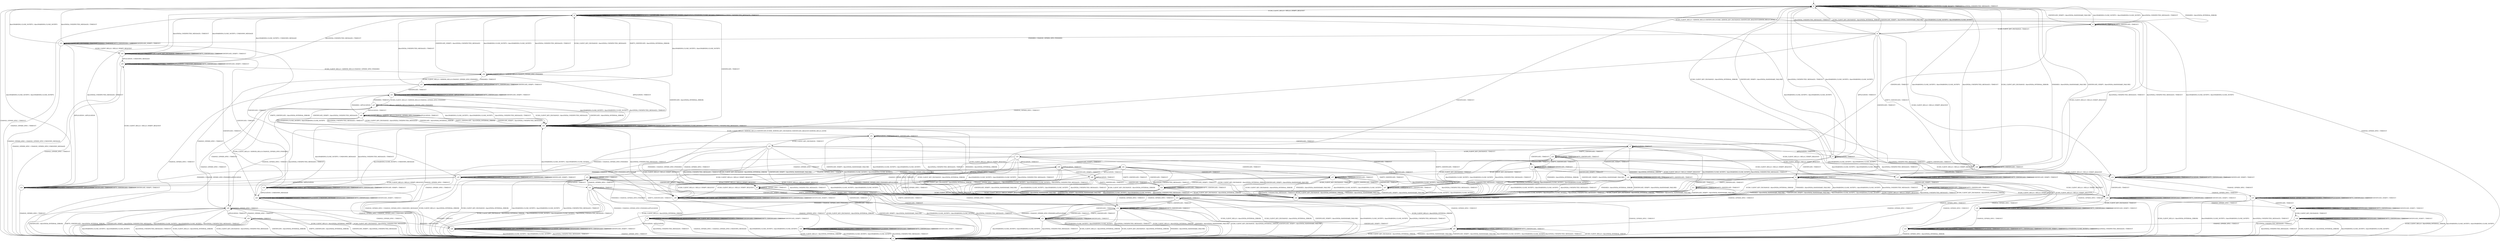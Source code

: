 digraph g {

	s0 [shape="circle" label="s0"];
	s1 [shape="circle" label="s1"];
	s2 [shape="circle" label="s2"];
	s3 [shape="circle" label="s3"];
	s4 [shape="circle" label="s4"];
	s5 [shape="circle" label="s5"];
	s6 [shape="circle" label="s6"];
	s7 [shape="circle" label="s7"];
	s8 [shape="circle" label="s8"];
	s9 [shape="circle" label="s9"];
	s10 [shape="circle" label="s10"];
	s11 [shape="circle" label="s11"];
	s12 [shape="circle" label="s12"];
	s13 [shape="circle" label="s13"];
	s14 [shape="circle" label="s14"];
	s15 [shape="circle" label="s15"];
	s16 [shape="circle" label="s16"];
	s17 [shape="circle" label="s17"];
	s18 [shape="circle" label="s18"];
	s19 [shape="circle" label="s19"];
	s20 [shape="circle" label="s20"];
	s21 [shape="circle" label="s21"];
	s22 [shape="circle" label="s22"];
	s23 [shape="circle" label="s23"];
	s24 [shape="circle" label="s24"];
	s25 [shape="circle" label="s25"];
	s26 [shape="circle" label="s26"];
	s27 [shape="circle" label="s27"];
	s28 [shape="circle" label="s28"];
	s29 [shape="circle" label="s29"];
	s30 [shape="circle" label="s30"];
	s31 [shape="circle" label="s31"];
	s32 [shape="circle" label="s32"];
	s33 [shape="circle" label="s33"];
	s34 [shape="circle" label="s34"];
	s35 [shape="circle" label="s35"];
	s36 [shape="circle" label="s36"];
	s37 [shape="circle" label="s37"];
	s38 [shape="circle" label="s38"];
	s39 [shape="circle" label="s39"];
	s40 [shape="circle" label="s40"];
	s41 [shape="circle" label="s41"];
	s42 [shape="circle" label="s42"];
	s43 [shape="circle" label="s43"];
	s44 [shape="circle" label="s44"];
	s45 [shape="circle" label="s45"];
	s46 [shape="circle" label="s46"];
	s47 [shape="circle" label="s47"];
	s48 [shape="circle" label="s48"];
	s49 [shape="circle" label="s49"];
	s50 [shape="circle" label="s50"];
	s51 [shape="circle" label="s51"];
	s52 [shape="circle" label="s52"];
	s53 [shape="circle" label="s53"];
	s54 [shape="circle" label="s54"];
	s55 [shape="circle" label="s55"];
	s56 [shape="circle" label="s56"];
	s57 [shape="circle" label="s57"];
	s0 -> s2 [label="ECDH_CLIENT_HELLO / HELLO_VERIFY_REQUEST"];
	s0 -> s0 [label="ECDH_CLIENT_KEY_EXCHANGE / TIMEOUT"];
	s0 -> s1 [label="CHANGE_CIPHER_SPEC / TIMEOUT"];
	s0 -> s0 [label="FINISHED / TIMEOUT"];
	s0 -> s0 [label="APPLICATION / TIMEOUT"];
	s0 -> s49 [label="CERTIFICATE / TIMEOUT"];
	s0 -> s0 [label="EMPTY_CERTIFICATE / TIMEOUT"];
	s0 -> s0 [label="CERTIFICATE_VERIFY / TIMEOUT"];
	s0 -> s0 [label="Alert(WARNING,CLOSE_NOTIFY) / TIMEOUT"];
	s0 -> s0 [label="Alert(FATAL,UNEXPECTED_MESSAGE) / TIMEOUT"];
	s1 -> s1 [label="ECDH_CLIENT_HELLO / TIMEOUT"];
	s1 -> s1 [label="ECDH_CLIENT_KEY_EXCHANGE / TIMEOUT"];
	s1 -> s1 [label="CHANGE_CIPHER_SPEC / TIMEOUT"];
	s1 -> s1 [label="FINISHED / TIMEOUT"];
	s1 -> s1 [label="APPLICATION / TIMEOUT"];
	s1 -> s1 [label="CERTIFICATE / TIMEOUT"];
	s1 -> s1 [label="EMPTY_CERTIFICATE / TIMEOUT"];
	s1 -> s1 [label="CERTIFICATE_VERIFY / TIMEOUT"];
	s1 -> s1 [label="Alert(WARNING,CLOSE_NOTIFY) / TIMEOUT"];
	s1 -> s1 [label="Alert(FATAL,UNEXPECTED_MESSAGE) / TIMEOUT"];
	s2 -> s3 [label="ECDH_CLIENT_HELLO / SERVER_HELLO,CERTIFICATE,ECDHE_SERVER_KEY_EXCHANGE,CERTIFICATE_REQUEST,SERVER_HELLO_DONE"];
	s2 -> s2 [label="ECDH_CLIENT_KEY_EXCHANGE / TIMEOUT"];
	s2 -> s1 [label="CHANGE_CIPHER_SPEC / TIMEOUT"];
	s2 -> s2 [label="FINISHED / TIMEOUT"];
	s2 -> s2 [label="APPLICATION / TIMEOUT"];
	s2 -> s50 [label="CERTIFICATE / TIMEOUT"];
	s2 -> s2 [label="EMPTY_CERTIFICATE / TIMEOUT"];
	s2 -> s2 [label="CERTIFICATE_VERIFY / TIMEOUT"];
	s2 -> s2 [label="Alert(WARNING,CLOSE_NOTIFY) / TIMEOUT"];
	s2 -> s2 [label="Alert(FATAL,UNEXPECTED_MESSAGE) / TIMEOUT"];
	s3 -> s17 [label="ECDH_CLIENT_HELLO / HELLO_VERIFY_REQUEST"];
	s3 -> s4 [label="ECDH_CLIENT_KEY_EXCHANGE / TIMEOUT"];
	s3 -> s1 [label="CHANGE_CIPHER_SPEC / TIMEOUT"];
	s3 -> s0 [label="FINISHED / Alert(FATAL,INTERNAL_ERROR)"];
	s3 -> s3 [label="APPLICATION / TIMEOUT"];
	s3 -> s9 [label="CERTIFICATE / TIMEOUT"];
	s3 -> s3 [label="EMPTY_CERTIFICATE / TIMEOUT"];
	s3 -> s0 [label="CERTIFICATE_VERIFY / Alert(FATAL,HANDSHAKE_FAILURE)"];
	s3 -> s0 [label="Alert(WARNING,CLOSE_NOTIFY) / Alert(WARNING,CLOSE_NOTIFY)"];
	s3 -> s0 [label="Alert(FATAL,UNEXPECTED_MESSAGE) / TIMEOUT"];
	s4 -> s14 [label="ECDH_CLIENT_HELLO / HELLO_VERIFY_REQUEST"];
	s4 -> s0 [label="ECDH_CLIENT_KEY_EXCHANGE / Alert(FATAL,INTERNAL_ERROR)"];
	s4 -> s6 [label="CHANGE_CIPHER_SPEC / TIMEOUT"];
	s4 -> s53 [label="FINISHED / CHANGE_CIPHER_SPEC,FINISHED"];
	s4 -> s7 [label="APPLICATION / TIMEOUT"];
	s4 -> s5 [label="CERTIFICATE / TIMEOUT"];
	s4 -> s40 [label="EMPTY_CERTIFICATE / TIMEOUT"];
	s4 -> s0 [label="CERTIFICATE_VERIFY / Alert(FATAL,HANDSHAKE_FAILURE)"];
	s4 -> s0 [label="Alert(WARNING,CLOSE_NOTIFY) / Alert(WARNING,CLOSE_NOTIFY)"];
	s4 -> s0 [label="Alert(FATAL,UNEXPECTED_MESSAGE) / TIMEOUT"];
	s5 -> s34 [label="ECDH_CLIENT_HELLO / HELLO_VERIFY_REQUEST"];
	s5 -> s49 [label="ECDH_CLIENT_KEY_EXCHANGE / Alert(FATAL,INTERNAL_ERROR)"];
	s5 -> s21 [label="CHANGE_CIPHER_SPEC / TIMEOUT"];
	s5 -> s49 [label="FINISHED / Alert(FATAL,HANDSHAKE_FAILURE)"];
	s5 -> s5 [label="APPLICATION / TIMEOUT"];
	s5 -> s5 [label="CERTIFICATE / TIMEOUT"];
	s5 -> s11 [label="EMPTY_CERTIFICATE / TIMEOUT"];
	s5 -> s42 [label="CERTIFICATE_VERIFY / TIMEOUT"];
	s5 -> s49 [label="Alert(WARNING,CLOSE_NOTIFY) / Alert(WARNING,CLOSE_NOTIFY)"];
	s5 -> s49 [label="Alert(FATAL,UNEXPECTED_MESSAGE) / TIMEOUT"];
	s6 -> s1 [label="ECDH_CLIENT_HELLO / Alert(FATAL,INTERNAL_ERROR)"];
	s6 -> s1 [label="ECDH_CLIENT_KEY_EXCHANGE / Alert(FATAL,INTERNAL_ERROR)"];
	s6 -> s6 [label="CHANGE_CIPHER_SPEC / TIMEOUT"];
	s6 -> s8 [label="FINISHED / CHANGE_CIPHER_SPEC,FINISHED"];
	s6 -> s13 [label="APPLICATION / TIMEOUT"];
	s6 -> s21 [label="CERTIFICATE / TIMEOUT"];
	s6 -> s12 [label="EMPTY_CERTIFICATE / TIMEOUT"];
	s6 -> s1 [label="CERTIFICATE_VERIFY / Alert(FATAL,HANDSHAKE_FAILURE)"];
	s6 -> s1 [label="Alert(WARNING,CLOSE_NOTIFY) / Alert(WARNING,CLOSE_NOTIFY)"];
	s6 -> s1 [label="Alert(FATAL,UNEXPECTED_MESSAGE) / TIMEOUT"];
	s7 -> s14 [label="ECDH_CLIENT_HELLO / HELLO_VERIFY_REQUEST"];
	s7 -> s0 [label="ECDH_CLIENT_KEY_EXCHANGE / Alert(FATAL,INTERNAL_ERROR)"];
	s7 -> s6 [label="CHANGE_CIPHER_SPEC / TIMEOUT"];
	s7 -> s24 [label="FINISHED / CHANGE_CIPHER_SPEC,FINISHED,APPLICATION"];
	s7 -> s7 [label="APPLICATION / TIMEOUT"];
	s7 -> s5 [label="CERTIFICATE / TIMEOUT"];
	s7 -> s40 [label="EMPTY_CERTIFICATE / TIMEOUT"];
	s7 -> s0 [label="CERTIFICATE_VERIFY / Alert(FATAL,HANDSHAKE_FAILURE)"];
	s7 -> s0 [label="Alert(WARNING,CLOSE_NOTIFY) / Alert(WARNING,CLOSE_NOTIFY)"];
	s7 -> s0 [label="Alert(FATAL,UNEXPECTED_MESSAGE) / TIMEOUT"];
	s8 -> s8 [label="ECDH_CLIENT_HELLO / Alert(WARNING,NO_RENEGOTIATION)"];
	s8 -> s8 [label="ECDH_CLIENT_KEY_EXCHANGE / TIMEOUT"];
	s8 -> s1 [label="CHANGE_CIPHER_SPEC / CHANGE_CIPHER_SPEC,UNKNOWN_MESSAGE"];
	s8 -> s8 [label="FINISHED / TIMEOUT"];
	s8 -> s26 [label="APPLICATION / APPLICATION"];
	s8 -> s8 [label="CERTIFICATE / TIMEOUT"];
	s8 -> s8 [label="EMPTY_CERTIFICATE / TIMEOUT"];
	s8 -> s8 [label="CERTIFICATE_VERIFY / TIMEOUT"];
	s8 -> s1 [label="Alert(WARNING,CLOSE_NOTIFY) / Alert(WARNING,CLOSE_NOTIFY)"];
	s8 -> s1 [label="Alert(FATAL,UNEXPECTED_MESSAGE) / TIMEOUT"];
	s9 -> s17 [label="ECDH_CLIENT_HELLO / HELLO_VERIFY_REQUEST"];
	s9 -> s10 [label="ECDH_CLIENT_KEY_EXCHANGE / TIMEOUT"];
	s9 -> s1 [label="CHANGE_CIPHER_SPEC / TIMEOUT"];
	s9 -> s49 [label="FINISHED / Alert(FATAL,INTERNAL_ERROR)"];
	s9 -> s9 [label="APPLICATION / TIMEOUT"];
	s9 -> s33 [label="CERTIFICATE / TIMEOUT"];
	s9 -> s25 [label="EMPTY_CERTIFICATE / TIMEOUT"];
	s9 -> s16 [label="CERTIFICATE_VERIFY / TIMEOUT"];
	s9 -> s49 [label="Alert(WARNING,CLOSE_NOTIFY) / Alert(WARNING,CLOSE_NOTIFY)"];
	s9 -> s49 [label="Alert(FATAL,UNEXPECTED_MESSAGE) / TIMEOUT"];
	s10 -> s38 [label="ECDH_CLIENT_HELLO / HELLO_VERIFY_REQUEST"];
	s10 -> s49 [label="ECDH_CLIENT_KEY_EXCHANGE / Alert(FATAL,INTERNAL_ERROR)"];
	s10 -> s23 [label="CHANGE_CIPHER_SPEC / TIMEOUT"];
	s10 -> s18 [label="FINISHED / CHANGE_CIPHER_SPEC,FINISHED"];
	s10 -> s39 [label="APPLICATION / TIMEOUT"];
	s10 -> s37 [label="CERTIFICATE / TIMEOUT"];
	s10 -> s47 [label="EMPTY_CERTIFICATE / TIMEOUT"];
	s10 -> s32 [label="CERTIFICATE_VERIFY / TIMEOUT"];
	s10 -> s49 [label="Alert(WARNING,CLOSE_NOTIFY) / Alert(WARNING,CLOSE_NOTIFY)"];
	s10 -> s49 [label="Alert(FATAL,UNEXPECTED_MESSAGE) / TIMEOUT"];
	s11 -> s34 [label="ECDH_CLIENT_HELLO / HELLO_VERIFY_REQUEST"];
	s11 -> s49 [label="ECDH_CLIENT_KEY_EXCHANGE / Alert(FATAL,INTERNAL_ERROR)"];
	s11 -> s12 [label="CHANGE_CIPHER_SPEC / TIMEOUT"];
	s11 -> s49 [label="FINISHED / Alert(FATAL,HANDSHAKE_FAILURE)"];
	s11 -> s11 [label="APPLICATION / TIMEOUT"];
	s11 -> s5 [label="CERTIFICATE / TIMEOUT"];
	s11 -> s11 [label="EMPTY_CERTIFICATE / TIMEOUT"];
	s11 -> s49 [label="CERTIFICATE_VERIFY / Alert(FATAL,HANDSHAKE_FAILURE)"];
	s11 -> s49 [label="Alert(WARNING,CLOSE_NOTIFY) / Alert(WARNING,CLOSE_NOTIFY)"];
	s11 -> s49 [label="Alert(FATAL,UNEXPECTED_MESSAGE) / TIMEOUT"];
	s12 -> s1 [label="ECDH_CLIENT_HELLO / Alert(FATAL,INTERNAL_ERROR)"];
	s12 -> s1 [label="ECDH_CLIENT_KEY_EXCHANGE / Alert(FATAL,INTERNAL_ERROR)"];
	s12 -> s12 [label="CHANGE_CIPHER_SPEC / TIMEOUT"];
	s12 -> s1 [label="FINISHED / Alert(FATAL,HANDSHAKE_FAILURE)"];
	s12 -> s12 [label="APPLICATION / TIMEOUT"];
	s12 -> s21 [label="CERTIFICATE / TIMEOUT"];
	s12 -> s12 [label="EMPTY_CERTIFICATE / TIMEOUT"];
	s12 -> s1 [label="CERTIFICATE_VERIFY / Alert(FATAL,HANDSHAKE_FAILURE)"];
	s12 -> s1 [label="Alert(WARNING,CLOSE_NOTIFY) / Alert(WARNING,CLOSE_NOTIFY)"];
	s12 -> s1 [label="Alert(FATAL,UNEXPECTED_MESSAGE) / TIMEOUT"];
	s13 -> s1 [label="ECDH_CLIENT_HELLO / Alert(FATAL,INTERNAL_ERROR)"];
	s13 -> s1 [label="ECDH_CLIENT_KEY_EXCHANGE / Alert(FATAL,INTERNAL_ERROR)"];
	s13 -> s6 [label="CHANGE_CIPHER_SPEC / TIMEOUT"];
	s13 -> s26 [label="FINISHED / CHANGE_CIPHER_SPEC,FINISHED,APPLICATION"];
	s13 -> s13 [label="APPLICATION / TIMEOUT"];
	s13 -> s21 [label="CERTIFICATE / TIMEOUT"];
	s13 -> s12 [label="EMPTY_CERTIFICATE / TIMEOUT"];
	s13 -> s1 [label="CERTIFICATE_VERIFY / Alert(FATAL,HANDSHAKE_FAILURE)"];
	s13 -> s1 [label="Alert(WARNING,CLOSE_NOTIFY) / Alert(WARNING,CLOSE_NOTIFY)"];
	s13 -> s1 [label="Alert(FATAL,UNEXPECTED_MESSAGE) / TIMEOUT"];
	s14 -> s14 [label="ECDH_CLIENT_HELLO / TIMEOUT"];
	s14 -> s14 [label="ECDH_CLIENT_KEY_EXCHANGE / TIMEOUT"];
	s14 -> s15 [label="CHANGE_CIPHER_SPEC / TIMEOUT"];
	s14 -> s14 [label="FINISHED / TIMEOUT"];
	s14 -> s14 [label="APPLICATION / TIMEOUT"];
	s14 -> s34 [label="CERTIFICATE / TIMEOUT"];
	s14 -> s14 [label="EMPTY_CERTIFICATE / TIMEOUT"];
	s14 -> s14 [label="CERTIFICATE_VERIFY / TIMEOUT"];
	s14 -> s2 [label="Alert(WARNING,CLOSE_NOTIFY) / Alert(WARNING,CLOSE_NOTIFY)"];
	s14 -> s2 [label="Alert(FATAL,UNEXPECTED_MESSAGE) / TIMEOUT"];
	s15 -> s1 [label="ECDH_CLIENT_HELLO / Alert(FATAL,INTERNAL_ERROR)"];
	s15 -> s15 [label="ECDH_CLIENT_KEY_EXCHANGE / TIMEOUT"];
	s15 -> s15 [label="CHANGE_CIPHER_SPEC / TIMEOUT"];
	s15 -> s15 [label="FINISHED / TIMEOUT"];
	s15 -> s15 [label="APPLICATION / TIMEOUT"];
	s15 -> s35 [label="CERTIFICATE / TIMEOUT"];
	s15 -> s15 [label="EMPTY_CERTIFICATE / TIMEOUT"];
	s15 -> s15 [label="CERTIFICATE_VERIFY / TIMEOUT"];
	s15 -> s1 [label="Alert(WARNING,CLOSE_NOTIFY) / Alert(WARNING,CLOSE_NOTIFY)"];
	s15 -> s1 [label="Alert(FATAL,UNEXPECTED_MESSAGE) / TIMEOUT"];
	s16 -> s30 [label="ECDH_CLIENT_HELLO / HELLO_VERIFY_REQUEST"];
	s16 -> s43 [label="ECDH_CLIENT_KEY_EXCHANGE / TIMEOUT"];
	s16 -> s22 [label="CHANGE_CIPHER_SPEC / TIMEOUT"];
	s16 -> s49 [label="FINISHED / Alert(FATAL,INTERNAL_ERROR)"];
	s16 -> s16 [label="APPLICATION / TIMEOUT"];
	s16 -> s16 [label="CERTIFICATE / TIMEOUT"];
	s16 -> s16 [label="EMPTY_CERTIFICATE / TIMEOUT"];
	s16 -> s49 [label="CERTIFICATE_VERIFY / Alert(FATAL,HANDSHAKE_FAILURE)"];
	s16 -> s49 [label="Alert(WARNING,CLOSE_NOTIFY) / Alert(WARNING,CLOSE_NOTIFY)"];
	s16 -> s49 [label="Alert(FATAL,UNEXPECTED_MESSAGE) / TIMEOUT"];
	s17 -> s17 [label="ECDH_CLIENT_HELLO / TIMEOUT"];
	s17 -> s17 [label="ECDH_CLIENT_KEY_EXCHANGE / TIMEOUT"];
	s17 -> s1 [label="CHANGE_CIPHER_SPEC / TIMEOUT"];
	s17 -> s17 [label="FINISHED / TIMEOUT"];
	s17 -> s17 [label="APPLICATION / TIMEOUT"];
	s17 -> s17 [label="CERTIFICATE / TIMEOUT"];
	s17 -> s17 [label="EMPTY_CERTIFICATE / TIMEOUT"];
	s17 -> s17 [label="CERTIFICATE_VERIFY / TIMEOUT"];
	s17 -> s2 [label="Alert(WARNING,CLOSE_NOTIFY) / Alert(WARNING,CLOSE_NOTIFY)"];
	s17 -> s2 [label="Alert(FATAL,UNEXPECTED_MESSAGE) / TIMEOUT"];
	s18 -> s19 [label="ECDH_CLIENT_HELLO / HELLO_VERIFY_REQUEST"];
	s18 -> s18 [label="ECDH_CLIENT_KEY_EXCHANGE / TIMEOUT"];
	s18 -> s1 [label="CHANGE_CIPHER_SPEC / CHANGE_CIPHER_SPEC,UNKNOWN_MESSAGE"];
	s18 -> s18 [label="FINISHED / TIMEOUT"];
	s18 -> s24 [label="APPLICATION / APPLICATION"];
	s18 -> s18 [label="CERTIFICATE / TIMEOUT"];
	s18 -> s18 [label="EMPTY_CERTIFICATE / TIMEOUT"];
	s18 -> s18 [label="CERTIFICATE_VERIFY / TIMEOUT"];
	s18 -> s49 [label="Alert(WARNING,CLOSE_NOTIFY) / Alert(WARNING,CLOSE_NOTIFY)"];
	s18 -> s49 [label="Alert(FATAL,UNEXPECTED_MESSAGE) / TIMEOUT"];
	s19 -> s19 [label="ECDH_CLIENT_HELLO / TIMEOUT"];
	s19 -> s19 [label="ECDH_CLIENT_KEY_EXCHANGE / TIMEOUT"];
	s19 -> s1 [label="CHANGE_CIPHER_SPEC / CHANGE_CIPHER_SPEC,UNKNOWN_MESSAGE"];
	s19 -> s19 [label="FINISHED / TIMEOUT"];
	s19 -> s20 [label="APPLICATION / UNKNOWN_MESSAGE"];
	s19 -> s19 [label="CERTIFICATE / TIMEOUT"];
	s19 -> s19 [label="EMPTY_CERTIFICATE / TIMEOUT"];
	s19 -> s19 [label="CERTIFICATE_VERIFY / TIMEOUT"];
	s19 -> s50 [label="Alert(WARNING,CLOSE_NOTIFY) / UNKNOWN_MESSAGE"];
	s19 -> s50 [label="Alert(FATAL,UNEXPECTED_MESSAGE) / TIMEOUT"];
	s20 -> s27 [label="ECDH_CLIENT_HELLO / SERVER_HELLO,CHANGE_CIPHER_SPEC,FINISHED"];
	s20 -> s20 [label="ECDH_CLIENT_KEY_EXCHANGE / TIMEOUT"];
	s20 -> s1 [label="CHANGE_CIPHER_SPEC / TIMEOUT"];
	s20 -> s20 [label="FINISHED / TIMEOUT"];
	s20 -> s20 [label="APPLICATION / UNKNOWN_MESSAGE"];
	s20 -> s20 [label="CERTIFICATE / TIMEOUT"];
	s20 -> s20 [label="EMPTY_CERTIFICATE / TIMEOUT"];
	s20 -> s20 [label="CERTIFICATE_VERIFY / TIMEOUT"];
	s20 -> s50 [label="Alert(WARNING,CLOSE_NOTIFY) / UNKNOWN_MESSAGE"];
	s20 -> s50 [label="Alert(FATAL,UNEXPECTED_MESSAGE) / TIMEOUT"];
	s21 -> s1 [label="ECDH_CLIENT_HELLO / Alert(FATAL,INTERNAL_ERROR)"];
	s21 -> s1 [label="ECDH_CLIENT_KEY_EXCHANGE / Alert(FATAL,INTERNAL_ERROR)"];
	s21 -> s21 [label="CHANGE_CIPHER_SPEC / TIMEOUT"];
	s21 -> s1 [label="FINISHED / Alert(FATAL,HANDSHAKE_FAILURE)"];
	s21 -> s21 [label="APPLICATION / TIMEOUT"];
	s21 -> s21 [label="CERTIFICATE / TIMEOUT"];
	s21 -> s12 [label="EMPTY_CERTIFICATE / TIMEOUT"];
	s21 -> s45 [label="CERTIFICATE_VERIFY / TIMEOUT"];
	s21 -> s1 [label="Alert(WARNING,CLOSE_NOTIFY) / Alert(WARNING,CLOSE_NOTIFY)"];
	s21 -> s1 [label="Alert(FATAL,UNEXPECTED_MESSAGE) / TIMEOUT"];
	s22 -> s22 [label="ECDH_CLIENT_HELLO / TIMEOUT"];
	s22 -> s22 [label="ECDH_CLIENT_KEY_EXCHANGE / TIMEOUT"];
	s22 -> s1 [label="CHANGE_CIPHER_SPEC / Alert(FATAL,INTERNAL_ERROR)"];
	s22 -> s22 [label="FINISHED / TIMEOUT"];
	s22 -> s22 [label="APPLICATION / TIMEOUT"];
	s22 -> s22 [label="CERTIFICATE / TIMEOUT"];
	s22 -> s22 [label="EMPTY_CERTIFICATE / TIMEOUT"];
	s22 -> s22 [label="CERTIFICATE_VERIFY / TIMEOUT"];
	s22 -> s22 [label="Alert(WARNING,CLOSE_NOTIFY) / TIMEOUT"];
	s22 -> s22 [label="Alert(FATAL,UNEXPECTED_MESSAGE) / TIMEOUT"];
	s23 -> s1 [label="ECDH_CLIENT_HELLO / Alert(FATAL,INTERNAL_ERROR)"];
	s23 -> s1 [label="ECDH_CLIENT_KEY_EXCHANGE / Alert(FATAL,INTERNAL_ERROR)"];
	s23 -> s23 [label="CHANGE_CIPHER_SPEC / TIMEOUT"];
	s23 -> s8 [label="FINISHED / CHANGE_CIPHER_SPEC,FINISHED"];
	s23 -> s31 [label="APPLICATION / TIMEOUT"];
	s23 -> s21 [label="CERTIFICATE / TIMEOUT"];
	s23 -> s12 [label="EMPTY_CERTIFICATE / TIMEOUT"];
	s23 -> s6 [label="CERTIFICATE_VERIFY / TIMEOUT"];
	s23 -> s1 [label="Alert(WARNING,CLOSE_NOTIFY) / Alert(WARNING,CLOSE_NOTIFY)"];
	s23 -> s1 [label="Alert(FATAL,UNEXPECTED_MESSAGE) / TIMEOUT"];
	s24 -> s55 [label="ECDH_CLIENT_HELLO / HELLO_VERIFY_REQUEST"];
	s24 -> s24 [label="ECDH_CLIENT_KEY_EXCHANGE / TIMEOUT"];
	s24 -> s1 [label="CHANGE_CIPHER_SPEC / TIMEOUT"];
	s24 -> s24 [label="FINISHED / TIMEOUT"];
	s24 -> s24 [label="APPLICATION / APPLICATION"];
	s24 -> s24 [label="CERTIFICATE / TIMEOUT"];
	s24 -> s24 [label="EMPTY_CERTIFICATE / TIMEOUT"];
	s24 -> s24 [label="CERTIFICATE_VERIFY / TIMEOUT"];
	s24 -> s0 [label="Alert(WARNING,CLOSE_NOTIFY) / Alert(WARNING,CLOSE_NOTIFY)"];
	s24 -> s0 [label="Alert(FATAL,UNEXPECTED_MESSAGE) / TIMEOUT"];
	s25 -> s17 [label="ECDH_CLIENT_HELLO / HELLO_VERIFY_REQUEST"];
	s25 -> s47 [label="ECDH_CLIENT_KEY_EXCHANGE / TIMEOUT"];
	s25 -> s1 [label="CHANGE_CIPHER_SPEC / TIMEOUT"];
	s25 -> s49 [label="FINISHED / Alert(FATAL,INTERNAL_ERROR)"];
	s25 -> s25 [label="APPLICATION / TIMEOUT"];
	s25 -> s33 [label="CERTIFICATE / TIMEOUT"];
	s25 -> s25 [label="EMPTY_CERTIFICATE / TIMEOUT"];
	s25 -> s49 [label="CERTIFICATE_VERIFY / Alert(FATAL,HANDSHAKE_FAILURE)"];
	s25 -> s49 [label="Alert(WARNING,CLOSE_NOTIFY) / Alert(WARNING,CLOSE_NOTIFY)"];
	s25 -> s49 [label="Alert(FATAL,UNEXPECTED_MESSAGE) / TIMEOUT"];
	s26 -> s26 [label="ECDH_CLIENT_HELLO / Alert(WARNING,NO_RENEGOTIATION)"];
	s26 -> s26 [label="ECDH_CLIENT_KEY_EXCHANGE / TIMEOUT"];
	s26 -> s1 [label="CHANGE_CIPHER_SPEC / TIMEOUT"];
	s26 -> s26 [label="FINISHED / TIMEOUT"];
	s26 -> s26 [label="APPLICATION / APPLICATION"];
	s26 -> s26 [label="CERTIFICATE / TIMEOUT"];
	s26 -> s26 [label="EMPTY_CERTIFICATE / TIMEOUT"];
	s26 -> s26 [label="CERTIFICATE_VERIFY / TIMEOUT"];
	s26 -> s1 [label="Alert(WARNING,CLOSE_NOTIFY) / Alert(WARNING,CLOSE_NOTIFY)"];
	s26 -> s1 [label="Alert(FATAL,UNEXPECTED_MESSAGE) / TIMEOUT"];
	s27 -> s27 [label="ECDH_CLIENT_HELLO / SERVER_HELLO,CHANGE_CIPHER_SPEC,FINISHED"];
	s27 -> s50 [label="ECDH_CLIENT_KEY_EXCHANGE / Alert(FATAL,UNEXPECTED_MESSAGE)"];
	s27 -> s28 [label="CHANGE_CIPHER_SPEC / TIMEOUT"];
	s27 -> s41 [label="FINISHED / TIMEOUT"];
	s27 -> s46 [label="APPLICATION / TIMEOUT"];
	s27 -> s50 [label="CERTIFICATE / Alert(FATAL,INTERNAL_ERROR)"];
	s27 -> s50 [label="EMPTY_CERTIFICATE / Alert(FATAL,INTERNAL_ERROR)"];
	s27 -> s50 [label="CERTIFICATE_VERIFY / Alert(FATAL,UNEXPECTED_MESSAGE)"];
	s27 -> s50 [label="Alert(WARNING,CLOSE_NOTIFY) / Alert(WARNING,CLOSE_NOTIFY)"];
	s27 -> s50 [label="Alert(FATAL,UNEXPECTED_MESSAGE) / TIMEOUT"];
	s28 -> s1 [label="ECDH_CLIENT_HELLO / Alert(FATAL,INTERNAL_ERROR)"];
	s28 -> s1 [label="ECDH_CLIENT_KEY_EXCHANGE / Alert(FATAL,UNEXPECTED_MESSAGE)"];
	s28 -> s28 [label="CHANGE_CIPHER_SPEC / TIMEOUT"];
	s28 -> s26 [label="FINISHED / TIMEOUT"];
	s28 -> s29 [label="APPLICATION / TIMEOUT"];
	s28 -> s1 [label="CERTIFICATE / Alert(FATAL,INTERNAL_ERROR)"];
	s28 -> s1 [label="EMPTY_CERTIFICATE / Alert(FATAL,INTERNAL_ERROR)"];
	s28 -> s1 [label="CERTIFICATE_VERIFY / Alert(FATAL,UNEXPECTED_MESSAGE)"];
	s28 -> s1 [label="Alert(WARNING,CLOSE_NOTIFY) / Alert(WARNING,CLOSE_NOTIFY)"];
	s28 -> s1 [label="Alert(FATAL,UNEXPECTED_MESSAGE) / TIMEOUT"];
	s29 -> s1 [label="ECDH_CLIENT_HELLO / Alert(FATAL,INTERNAL_ERROR)"];
	s29 -> s1 [label="ECDH_CLIENT_KEY_EXCHANGE / Alert(FATAL,UNEXPECTED_MESSAGE)"];
	s29 -> s28 [label="CHANGE_CIPHER_SPEC / TIMEOUT"];
	s29 -> s26 [label="FINISHED / APPLICATION"];
	s29 -> s29 [label="APPLICATION / TIMEOUT"];
	s29 -> s1 [label="CERTIFICATE / Alert(FATAL,INTERNAL_ERROR)"];
	s29 -> s1 [label="EMPTY_CERTIFICATE / Alert(FATAL,INTERNAL_ERROR)"];
	s29 -> s1 [label="CERTIFICATE_VERIFY / Alert(FATAL,UNEXPECTED_MESSAGE)"];
	s29 -> s1 [label="Alert(WARNING,CLOSE_NOTIFY) / Alert(WARNING,CLOSE_NOTIFY)"];
	s29 -> s1 [label="Alert(FATAL,UNEXPECTED_MESSAGE) / TIMEOUT"];
	s30 -> s30 [label="ECDH_CLIENT_HELLO / TIMEOUT"];
	s30 -> s30 [label="ECDH_CLIENT_KEY_EXCHANGE / TIMEOUT"];
	s30 -> s22 [label="CHANGE_CIPHER_SPEC / TIMEOUT"];
	s30 -> s30 [label="FINISHED / TIMEOUT"];
	s30 -> s30 [label="APPLICATION / TIMEOUT"];
	s30 -> s30 [label="CERTIFICATE / TIMEOUT"];
	s30 -> s30 [label="EMPTY_CERTIFICATE / TIMEOUT"];
	s30 -> s30 [label="CERTIFICATE_VERIFY / TIMEOUT"];
	s30 -> s50 [label="Alert(WARNING,CLOSE_NOTIFY) / Alert(WARNING,CLOSE_NOTIFY)"];
	s30 -> s50 [label="Alert(FATAL,UNEXPECTED_MESSAGE) / TIMEOUT"];
	s31 -> s1 [label="ECDH_CLIENT_HELLO / Alert(FATAL,INTERNAL_ERROR)"];
	s31 -> s1 [label="ECDH_CLIENT_KEY_EXCHANGE / Alert(FATAL,INTERNAL_ERROR)"];
	s31 -> s23 [label="CHANGE_CIPHER_SPEC / TIMEOUT"];
	s31 -> s26 [label="FINISHED / CHANGE_CIPHER_SPEC,FINISHED,APPLICATION"];
	s31 -> s31 [label="APPLICATION / TIMEOUT"];
	s31 -> s21 [label="CERTIFICATE / TIMEOUT"];
	s31 -> s12 [label="EMPTY_CERTIFICATE / TIMEOUT"];
	s31 -> s13 [label="CERTIFICATE_VERIFY / TIMEOUT"];
	s31 -> s1 [label="Alert(WARNING,CLOSE_NOTIFY) / Alert(WARNING,CLOSE_NOTIFY)"];
	s31 -> s1 [label="Alert(FATAL,UNEXPECTED_MESSAGE) / TIMEOUT"];
	s32 -> s38 [label="ECDH_CLIENT_HELLO / HELLO_VERIFY_REQUEST"];
	s32 -> s49 [label="ECDH_CLIENT_KEY_EXCHANGE / Alert(FATAL,INTERNAL_ERROR)"];
	s32 -> s6 [label="CHANGE_CIPHER_SPEC / TIMEOUT"];
	s32 -> s18 [label="FINISHED / CHANGE_CIPHER_SPEC,FINISHED"];
	s32 -> s48 [label="APPLICATION / TIMEOUT"];
	s32 -> s43 [label="CERTIFICATE / TIMEOUT"];
	s32 -> s43 [label="EMPTY_CERTIFICATE / TIMEOUT"];
	s32 -> s49 [label="CERTIFICATE_VERIFY / Alert(FATAL,HANDSHAKE_FAILURE)"];
	s32 -> s49 [label="Alert(WARNING,CLOSE_NOTIFY) / Alert(WARNING,CLOSE_NOTIFY)"];
	s32 -> s49 [label="Alert(FATAL,UNEXPECTED_MESSAGE) / TIMEOUT"];
	s33 -> s17 [label="ECDH_CLIENT_HELLO / HELLO_VERIFY_REQUEST"];
	s33 -> s37 [label="ECDH_CLIENT_KEY_EXCHANGE / TIMEOUT"];
	s33 -> s1 [label="CHANGE_CIPHER_SPEC / TIMEOUT"];
	s33 -> s49 [label="FINISHED / Alert(FATAL,INTERNAL_ERROR)"];
	s33 -> s33 [label="APPLICATION / TIMEOUT"];
	s33 -> s33 [label="CERTIFICATE / TIMEOUT"];
	s33 -> s25 [label="EMPTY_CERTIFICATE / TIMEOUT"];
	s33 -> s16 [label="CERTIFICATE_VERIFY / TIMEOUT"];
	s33 -> s49 [label="Alert(WARNING,CLOSE_NOTIFY) / Alert(WARNING,CLOSE_NOTIFY)"];
	s33 -> s49 [label="Alert(FATAL,UNEXPECTED_MESSAGE) / TIMEOUT"];
	s34 -> s34 [label="ECDH_CLIENT_HELLO / TIMEOUT"];
	s34 -> s30 [label="ECDH_CLIENT_KEY_EXCHANGE / TIMEOUT"];
	s34 -> s35 [label="CHANGE_CIPHER_SPEC / TIMEOUT"];
	s34 -> s34 [label="FINISHED / TIMEOUT"];
	s34 -> s34 [label="APPLICATION / TIMEOUT"];
	s34 -> s34 [label="CERTIFICATE / TIMEOUT"];
	s34 -> s34 [label="EMPTY_CERTIFICATE / TIMEOUT"];
	s34 -> s34 [label="CERTIFICATE_VERIFY / TIMEOUT"];
	s34 -> s50 [label="Alert(WARNING,CLOSE_NOTIFY) / Alert(WARNING,CLOSE_NOTIFY)"];
	s34 -> s50 [label="Alert(FATAL,UNEXPECTED_MESSAGE) / TIMEOUT"];
	s35 -> s1 [label="ECDH_CLIENT_HELLO / Alert(FATAL,INTERNAL_ERROR)"];
	s35 -> s36 [label="ECDH_CLIENT_KEY_EXCHANGE / TIMEOUT"];
	s35 -> s35 [label="CHANGE_CIPHER_SPEC / TIMEOUT"];
	s35 -> s35 [label="FINISHED / TIMEOUT"];
	s35 -> s35 [label="APPLICATION / TIMEOUT"];
	s35 -> s35 [label="CERTIFICATE / TIMEOUT"];
	s35 -> s35 [label="EMPTY_CERTIFICATE / TIMEOUT"];
	s35 -> s35 [label="CERTIFICATE_VERIFY / TIMEOUT"];
	s35 -> s1 [label="Alert(WARNING,CLOSE_NOTIFY) / Alert(WARNING,CLOSE_NOTIFY)"];
	s35 -> s1 [label="Alert(FATAL,UNEXPECTED_MESSAGE) / TIMEOUT"];
	s36 -> s1 [label="ECDH_CLIENT_HELLO / Alert(FATAL,INTERNAL_ERROR)"];
	s36 -> s36 [label="ECDH_CLIENT_KEY_EXCHANGE / TIMEOUT"];
	s36 -> s22 [label="CHANGE_CIPHER_SPEC / TIMEOUT"];
	s36 -> s36 [label="FINISHED / TIMEOUT"];
	s36 -> s36 [label="APPLICATION / TIMEOUT"];
	s36 -> s36 [label="CERTIFICATE / TIMEOUT"];
	s36 -> s36 [label="EMPTY_CERTIFICATE / TIMEOUT"];
	s36 -> s36 [label="CERTIFICATE_VERIFY / TIMEOUT"];
	s36 -> s1 [label="Alert(WARNING,CLOSE_NOTIFY) / Alert(WARNING,CLOSE_NOTIFY)"];
	s36 -> s1 [label="Alert(FATAL,UNEXPECTED_MESSAGE) / TIMEOUT"];
	s37 -> s38 [label="ECDH_CLIENT_HELLO / HELLO_VERIFY_REQUEST"];
	s37 -> s49 [label="ECDH_CLIENT_KEY_EXCHANGE / Alert(FATAL,INTERNAL_ERROR)"];
	s37 -> s21 [label="CHANGE_CIPHER_SPEC / TIMEOUT"];
	s37 -> s49 [label="FINISHED / Alert(FATAL,HANDSHAKE_FAILURE)"];
	s37 -> s37 [label="APPLICATION / TIMEOUT"];
	s37 -> s37 [label="CERTIFICATE / TIMEOUT"];
	s37 -> s47 [label="EMPTY_CERTIFICATE / TIMEOUT"];
	s37 -> s43 [label="CERTIFICATE_VERIFY / TIMEOUT"];
	s37 -> s49 [label="Alert(WARNING,CLOSE_NOTIFY) / Alert(WARNING,CLOSE_NOTIFY)"];
	s37 -> s49 [label="Alert(FATAL,UNEXPECTED_MESSAGE) / TIMEOUT"];
	s38 -> s38 [label="ECDH_CLIENT_HELLO / TIMEOUT"];
	s38 -> s38 [label="ECDH_CLIENT_KEY_EXCHANGE / TIMEOUT"];
	s38 -> s44 [label="CHANGE_CIPHER_SPEC / TIMEOUT"];
	s38 -> s38 [label="FINISHED / TIMEOUT"];
	s38 -> s38 [label="APPLICATION / TIMEOUT"];
	s38 -> s38 [label="CERTIFICATE / TIMEOUT"];
	s38 -> s38 [label="EMPTY_CERTIFICATE / TIMEOUT"];
	s38 -> s38 [label="CERTIFICATE_VERIFY / TIMEOUT"];
	s38 -> s50 [label="Alert(WARNING,CLOSE_NOTIFY) / Alert(WARNING,CLOSE_NOTIFY)"];
	s38 -> s50 [label="Alert(FATAL,UNEXPECTED_MESSAGE) / TIMEOUT"];
	s39 -> s38 [label="ECDH_CLIENT_HELLO / HELLO_VERIFY_REQUEST"];
	s39 -> s49 [label="ECDH_CLIENT_KEY_EXCHANGE / Alert(FATAL,INTERNAL_ERROR)"];
	s39 -> s23 [label="CHANGE_CIPHER_SPEC / TIMEOUT"];
	s39 -> s24 [label="FINISHED / CHANGE_CIPHER_SPEC,FINISHED,APPLICATION"];
	s39 -> s39 [label="APPLICATION / TIMEOUT"];
	s39 -> s37 [label="CERTIFICATE / TIMEOUT"];
	s39 -> s47 [label="EMPTY_CERTIFICATE / TIMEOUT"];
	s39 -> s48 [label="CERTIFICATE_VERIFY / TIMEOUT"];
	s39 -> s49 [label="Alert(WARNING,CLOSE_NOTIFY) / Alert(WARNING,CLOSE_NOTIFY)"];
	s39 -> s49 [label="Alert(FATAL,UNEXPECTED_MESSAGE) / TIMEOUT"];
	s40 -> s14 [label="ECDH_CLIENT_HELLO / HELLO_VERIFY_REQUEST"];
	s40 -> s0 [label="ECDH_CLIENT_KEY_EXCHANGE / Alert(FATAL,INTERNAL_ERROR)"];
	s40 -> s12 [label="CHANGE_CIPHER_SPEC / TIMEOUT"];
	s40 -> s0 [label="FINISHED / Alert(FATAL,HANDSHAKE_FAILURE)"];
	s40 -> s40 [label="APPLICATION / TIMEOUT"];
	s40 -> s5 [label="CERTIFICATE / TIMEOUT"];
	s40 -> s40 [label="EMPTY_CERTIFICATE / TIMEOUT"];
	s40 -> s0 [label="CERTIFICATE_VERIFY / Alert(FATAL,HANDSHAKE_FAILURE)"];
	s40 -> s0 [label="Alert(WARNING,CLOSE_NOTIFY) / Alert(WARNING,CLOSE_NOTIFY)"];
	s40 -> s0 [label="Alert(FATAL,UNEXPECTED_MESSAGE) / TIMEOUT"];
	s41 -> s27 [label="ECDH_CLIENT_HELLO / SERVER_HELLO,CHANGE_CIPHER_SPEC,FINISHED"];
	s41 -> s41 [label="ECDH_CLIENT_KEY_EXCHANGE / TIMEOUT"];
	s41 -> s1 [label="CHANGE_CIPHER_SPEC / TIMEOUT"];
	s41 -> s41 [label="FINISHED / TIMEOUT"];
	s41 -> s41 [label="APPLICATION / APPLICATION"];
	s41 -> s41 [label="CERTIFICATE / TIMEOUT"];
	s41 -> s41 [label="EMPTY_CERTIFICATE / TIMEOUT"];
	s41 -> s41 [label="CERTIFICATE_VERIFY / TIMEOUT"];
	s41 -> s50 [label="Alert(WARNING,CLOSE_NOTIFY) / Alert(WARNING,CLOSE_NOTIFY)"];
	s41 -> s50 [label="Alert(FATAL,UNEXPECTED_MESSAGE) / TIMEOUT"];
	s42 -> s34 [label="ECDH_CLIENT_HELLO / HELLO_VERIFY_REQUEST"];
	s42 -> s49 [label="ECDH_CLIENT_KEY_EXCHANGE / Alert(FATAL,INTERNAL_ERROR)"];
	s42 -> s45 [label="CHANGE_CIPHER_SPEC / TIMEOUT"];
	s42 -> s49 [label="FINISHED / Alert(FATAL,HANDSHAKE_FAILURE)"];
	s42 -> s42 [label="APPLICATION / TIMEOUT"];
	s42 -> s42 [label="CERTIFICATE / TIMEOUT"];
	s42 -> s42 [label="EMPTY_CERTIFICATE / TIMEOUT"];
	s42 -> s49 [label="CERTIFICATE_VERIFY / Alert(FATAL,HANDSHAKE_FAILURE)"];
	s42 -> s49 [label="Alert(WARNING,CLOSE_NOTIFY) / Alert(WARNING,CLOSE_NOTIFY)"];
	s42 -> s49 [label="Alert(FATAL,UNEXPECTED_MESSAGE) / TIMEOUT"];
	s43 -> s38 [label="ECDH_CLIENT_HELLO / HELLO_VERIFY_REQUEST"];
	s43 -> s49 [label="ECDH_CLIENT_KEY_EXCHANGE / Alert(FATAL,INTERNAL_ERROR)"];
	s43 -> s45 [label="CHANGE_CIPHER_SPEC / TIMEOUT"];
	s43 -> s49 [label="FINISHED / Alert(FATAL,HANDSHAKE_FAILURE)"];
	s43 -> s43 [label="APPLICATION / TIMEOUT"];
	s43 -> s43 [label="CERTIFICATE / TIMEOUT"];
	s43 -> s43 [label="EMPTY_CERTIFICATE / TIMEOUT"];
	s43 -> s49 [label="CERTIFICATE_VERIFY / Alert(FATAL,HANDSHAKE_FAILURE)"];
	s43 -> s49 [label="Alert(WARNING,CLOSE_NOTIFY) / Alert(WARNING,CLOSE_NOTIFY)"];
	s43 -> s49 [label="Alert(FATAL,UNEXPECTED_MESSAGE) / TIMEOUT"];
	s44 -> s1 [label="ECDH_CLIENT_HELLO / Alert(FATAL,INTERNAL_ERROR)"];
	s44 -> s44 [label="ECDH_CLIENT_KEY_EXCHANGE / TIMEOUT"];
	s44 -> s44 [label="CHANGE_CIPHER_SPEC / TIMEOUT"];
	s44 -> s44 [label="FINISHED / TIMEOUT"];
	s44 -> s44 [label="APPLICATION / TIMEOUT"];
	s44 -> s44 [label="CERTIFICATE / TIMEOUT"];
	s44 -> s44 [label="EMPTY_CERTIFICATE / TIMEOUT"];
	s44 -> s44 [label="CERTIFICATE_VERIFY / TIMEOUT"];
	s44 -> s1 [label="Alert(WARNING,CLOSE_NOTIFY) / Alert(WARNING,CLOSE_NOTIFY)"];
	s44 -> s1 [label="Alert(FATAL,UNEXPECTED_MESSAGE) / TIMEOUT"];
	s45 -> s1 [label="ECDH_CLIENT_HELLO / Alert(FATAL,INTERNAL_ERROR)"];
	s45 -> s1 [label="ECDH_CLIENT_KEY_EXCHANGE / Alert(FATAL,INTERNAL_ERROR)"];
	s45 -> s45 [label="CHANGE_CIPHER_SPEC / TIMEOUT"];
	s45 -> s1 [label="FINISHED / Alert(FATAL,HANDSHAKE_FAILURE)"];
	s45 -> s45 [label="APPLICATION / TIMEOUT"];
	s45 -> s45 [label="CERTIFICATE / TIMEOUT"];
	s45 -> s45 [label="EMPTY_CERTIFICATE / TIMEOUT"];
	s45 -> s1 [label="CERTIFICATE_VERIFY / Alert(FATAL,HANDSHAKE_FAILURE)"];
	s45 -> s1 [label="Alert(WARNING,CLOSE_NOTIFY) / Alert(WARNING,CLOSE_NOTIFY)"];
	s45 -> s1 [label="Alert(FATAL,UNEXPECTED_MESSAGE) / TIMEOUT"];
	s46 -> s46 [label="ECDH_CLIENT_HELLO / SERVER_HELLO,CHANGE_CIPHER_SPEC,FINISHED"];
	s46 -> s50 [label="ECDH_CLIENT_KEY_EXCHANGE / Alert(FATAL,UNEXPECTED_MESSAGE)"];
	s46 -> s28 [label="CHANGE_CIPHER_SPEC / TIMEOUT"];
	s46 -> s41 [label="FINISHED / APPLICATION"];
	s46 -> s46 [label="APPLICATION / TIMEOUT"];
	s46 -> s50 [label="CERTIFICATE / Alert(FATAL,INTERNAL_ERROR)"];
	s46 -> s50 [label="EMPTY_CERTIFICATE / Alert(FATAL,INTERNAL_ERROR)"];
	s46 -> s50 [label="CERTIFICATE_VERIFY / Alert(FATAL,UNEXPECTED_MESSAGE)"];
	s46 -> s50 [label="Alert(WARNING,CLOSE_NOTIFY) / Alert(WARNING,CLOSE_NOTIFY)"];
	s46 -> s50 [label="Alert(FATAL,UNEXPECTED_MESSAGE) / TIMEOUT"];
	s47 -> s38 [label="ECDH_CLIENT_HELLO / HELLO_VERIFY_REQUEST"];
	s47 -> s49 [label="ECDH_CLIENT_KEY_EXCHANGE / Alert(FATAL,INTERNAL_ERROR)"];
	s47 -> s12 [label="CHANGE_CIPHER_SPEC / TIMEOUT"];
	s47 -> s49 [label="FINISHED / Alert(FATAL,HANDSHAKE_FAILURE)"];
	s47 -> s47 [label="APPLICATION / TIMEOUT"];
	s47 -> s37 [label="CERTIFICATE / TIMEOUT"];
	s47 -> s47 [label="EMPTY_CERTIFICATE / TIMEOUT"];
	s47 -> s49 [label="CERTIFICATE_VERIFY / Alert(FATAL,HANDSHAKE_FAILURE)"];
	s47 -> s49 [label="Alert(WARNING,CLOSE_NOTIFY) / Alert(WARNING,CLOSE_NOTIFY)"];
	s47 -> s49 [label="Alert(FATAL,UNEXPECTED_MESSAGE) / TIMEOUT"];
	s48 -> s38 [label="ECDH_CLIENT_HELLO / HELLO_VERIFY_REQUEST"];
	s48 -> s49 [label="ECDH_CLIENT_KEY_EXCHANGE / Alert(FATAL,INTERNAL_ERROR)"];
	s48 -> s6 [label="CHANGE_CIPHER_SPEC / TIMEOUT"];
	s48 -> s24 [label="FINISHED / CHANGE_CIPHER_SPEC,FINISHED,APPLICATION"];
	s48 -> s48 [label="APPLICATION / TIMEOUT"];
	s48 -> s43 [label="CERTIFICATE / TIMEOUT"];
	s48 -> s43 [label="EMPTY_CERTIFICATE / TIMEOUT"];
	s48 -> s49 [label="CERTIFICATE_VERIFY / Alert(FATAL,HANDSHAKE_FAILURE)"];
	s48 -> s49 [label="Alert(WARNING,CLOSE_NOTIFY) / Alert(WARNING,CLOSE_NOTIFY)"];
	s48 -> s49 [label="Alert(FATAL,UNEXPECTED_MESSAGE) / TIMEOUT"];
	s49 -> s50 [label="ECDH_CLIENT_HELLO / HELLO_VERIFY_REQUEST"];
	s49 -> s49 [label="ECDH_CLIENT_KEY_EXCHANGE / TIMEOUT"];
	s49 -> s1 [label="CHANGE_CIPHER_SPEC / TIMEOUT"];
	s49 -> s49 [label="FINISHED / TIMEOUT"];
	s49 -> s49 [label="APPLICATION / TIMEOUT"];
	s49 -> s49 [label="CERTIFICATE / TIMEOUT"];
	s49 -> s49 [label="EMPTY_CERTIFICATE / TIMEOUT"];
	s49 -> s49 [label="CERTIFICATE_VERIFY / TIMEOUT"];
	s49 -> s49 [label="Alert(WARNING,CLOSE_NOTIFY) / TIMEOUT"];
	s49 -> s49 [label="Alert(FATAL,UNEXPECTED_MESSAGE) / TIMEOUT"];
	s50 -> s51 [label="ECDH_CLIENT_HELLO / SERVER_HELLO,CERTIFICATE,ECDHE_SERVER_KEY_EXCHANGE,CERTIFICATE_REQUEST,SERVER_HELLO_DONE"];
	s50 -> s50 [label="ECDH_CLIENT_KEY_EXCHANGE / TIMEOUT"];
	s50 -> s1 [label="CHANGE_CIPHER_SPEC / TIMEOUT"];
	s50 -> s50 [label="FINISHED / TIMEOUT"];
	s50 -> s50 [label="APPLICATION / TIMEOUT"];
	s50 -> s50 [label="CERTIFICATE / TIMEOUT"];
	s50 -> s50 [label="EMPTY_CERTIFICATE / TIMEOUT"];
	s50 -> s50 [label="CERTIFICATE_VERIFY / TIMEOUT"];
	s50 -> s50 [label="Alert(WARNING,CLOSE_NOTIFY) / TIMEOUT"];
	s50 -> s50 [label="Alert(FATAL,UNEXPECTED_MESSAGE) / TIMEOUT"];
	s51 -> s17 [label="ECDH_CLIENT_HELLO / HELLO_VERIFY_REQUEST"];
	s51 -> s52 [label="ECDH_CLIENT_KEY_EXCHANGE / TIMEOUT"];
	s51 -> s1 [label="CHANGE_CIPHER_SPEC / TIMEOUT"];
	s51 -> s49 [label="FINISHED / Alert(FATAL,INTERNAL_ERROR)"];
	s51 -> s51 [label="APPLICATION / TIMEOUT"];
	s51 -> s9 [label="CERTIFICATE / TIMEOUT"];
	s51 -> s51 [label="EMPTY_CERTIFICATE / TIMEOUT"];
	s51 -> s49 [label="CERTIFICATE_VERIFY / Alert(FATAL,HANDSHAKE_FAILURE)"];
	s51 -> s49 [label="Alert(WARNING,CLOSE_NOTIFY) / Alert(WARNING,CLOSE_NOTIFY)"];
	s51 -> s49 [label="Alert(FATAL,UNEXPECTED_MESSAGE) / TIMEOUT"];
	s52 -> s38 [label="ECDH_CLIENT_HELLO / HELLO_VERIFY_REQUEST"];
	s52 -> s49 [label="ECDH_CLIENT_KEY_EXCHANGE / Alert(FATAL,INTERNAL_ERROR)"];
	s52 -> s6 [label="CHANGE_CIPHER_SPEC / TIMEOUT"];
	s52 -> s18 [label="FINISHED / CHANGE_CIPHER_SPEC,FINISHED"];
	s52 -> s7 [label="APPLICATION / TIMEOUT"];
	s52 -> s37 [label="CERTIFICATE / TIMEOUT"];
	s52 -> s47 [label="EMPTY_CERTIFICATE / TIMEOUT"];
	s52 -> s49 [label="CERTIFICATE_VERIFY / Alert(FATAL,HANDSHAKE_FAILURE)"];
	s52 -> s49 [label="Alert(WARNING,CLOSE_NOTIFY) / Alert(WARNING,CLOSE_NOTIFY)"];
	s52 -> s49 [label="Alert(FATAL,UNEXPECTED_MESSAGE) / TIMEOUT"];
	s53 -> s54 [label="ECDH_CLIENT_HELLO / HELLO_VERIFY_REQUEST"];
	s53 -> s53 [label="ECDH_CLIENT_KEY_EXCHANGE / TIMEOUT"];
	s53 -> s1 [label="CHANGE_CIPHER_SPEC / CHANGE_CIPHER_SPEC,UNKNOWN_MESSAGE"];
	s53 -> s53 [label="FINISHED / TIMEOUT"];
	s53 -> s24 [label="APPLICATION / APPLICATION"];
	s53 -> s18 [label="CERTIFICATE / TIMEOUT"];
	s53 -> s53 [label="EMPTY_CERTIFICATE / TIMEOUT"];
	s53 -> s53 [label="CERTIFICATE_VERIFY / TIMEOUT"];
	s53 -> s0 [label="Alert(WARNING,CLOSE_NOTIFY) / Alert(WARNING,CLOSE_NOTIFY)"];
	s53 -> s0 [label="Alert(FATAL,UNEXPECTED_MESSAGE) / TIMEOUT"];
	s54 -> s54 [label="ECDH_CLIENT_HELLO / TIMEOUT"];
	s54 -> s54 [label="ECDH_CLIENT_KEY_EXCHANGE / TIMEOUT"];
	s54 -> s1 [label="CHANGE_CIPHER_SPEC / CHANGE_CIPHER_SPEC,UNKNOWN_MESSAGE"];
	s54 -> s54 [label="FINISHED / TIMEOUT"];
	s54 -> s55 [label="APPLICATION / UNKNOWN_MESSAGE"];
	s54 -> s19 [label="CERTIFICATE / TIMEOUT"];
	s54 -> s54 [label="EMPTY_CERTIFICATE / TIMEOUT"];
	s54 -> s54 [label="CERTIFICATE_VERIFY / TIMEOUT"];
	s54 -> s2 [label="Alert(WARNING,CLOSE_NOTIFY) / UNKNOWN_MESSAGE"];
	s54 -> s2 [label="Alert(FATAL,UNEXPECTED_MESSAGE) / TIMEOUT"];
	s55 -> s56 [label="ECDH_CLIENT_HELLO / SERVER_HELLO,CHANGE_CIPHER_SPEC,FINISHED"];
	s55 -> s55 [label="ECDH_CLIENT_KEY_EXCHANGE / TIMEOUT"];
	s55 -> s1 [label="CHANGE_CIPHER_SPEC / TIMEOUT"];
	s55 -> s55 [label="FINISHED / TIMEOUT"];
	s55 -> s55 [label="APPLICATION / UNKNOWN_MESSAGE"];
	s55 -> s20 [label="CERTIFICATE / TIMEOUT"];
	s55 -> s55 [label="EMPTY_CERTIFICATE / TIMEOUT"];
	s55 -> s55 [label="CERTIFICATE_VERIFY / TIMEOUT"];
	s55 -> s2 [label="Alert(WARNING,CLOSE_NOTIFY) / UNKNOWN_MESSAGE"];
	s55 -> s2 [label="Alert(FATAL,UNEXPECTED_MESSAGE) / TIMEOUT"];
	s56 -> s56 [label="ECDH_CLIENT_HELLO / SERVER_HELLO,CHANGE_CIPHER_SPEC,FINISHED"];
	s56 -> s2 [label="ECDH_CLIENT_KEY_EXCHANGE / Alert(FATAL,UNEXPECTED_MESSAGE)"];
	s56 -> s28 [label="CHANGE_CIPHER_SPEC / TIMEOUT"];
	s56 -> s57 [label="FINISHED / TIMEOUT"];
	s56 -> s46 [label="APPLICATION / TIMEOUT"];
	s56 -> s50 [label="CERTIFICATE / Alert(FATAL,INTERNAL_ERROR)"];
	s56 -> s2 [label="EMPTY_CERTIFICATE / Alert(FATAL,INTERNAL_ERROR)"];
	s56 -> s2 [label="CERTIFICATE_VERIFY / Alert(FATAL,UNEXPECTED_MESSAGE)"];
	s56 -> s2 [label="Alert(WARNING,CLOSE_NOTIFY) / Alert(WARNING,CLOSE_NOTIFY)"];
	s56 -> s2 [label="Alert(FATAL,UNEXPECTED_MESSAGE) / TIMEOUT"];
	s57 -> s56 [label="ECDH_CLIENT_HELLO / SERVER_HELLO,CHANGE_CIPHER_SPEC,FINISHED"];
	s57 -> s57 [label="ECDH_CLIENT_KEY_EXCHANGE / TIMEOUT"];
	s57 -> s1 [label="CHANGE_CIPHER_SPEC / TIMEOUT"];
	s57 -> s57 [label="FINISHED / TIMEOUT"];
	s57 -> s57 [label="APPLICATION / APPLICATION"];
	s57 -> s41 [label="CERTIFICATE / TIMEOUT"];
	s57 -> s57 [label="EMPTY_CERTIFICATE / TIMEOUT"];
	s57 -> s57 [label="CERTIFICATE_VERIFY / TIMEOUT"];
	s57 -> s2 [label="Alert(WARNING,CLOSE_NOTIFY) / Alert(WARNING,CLOSE_NOTIFY)"];
	s57 -> s2 [label="Alert(FATAL,UNEXPECTED_MESSAGE) / TIMEOUT"];

__start0 [label="" shape="none" width="0" height="0"];
__start0 -> s0;

}
